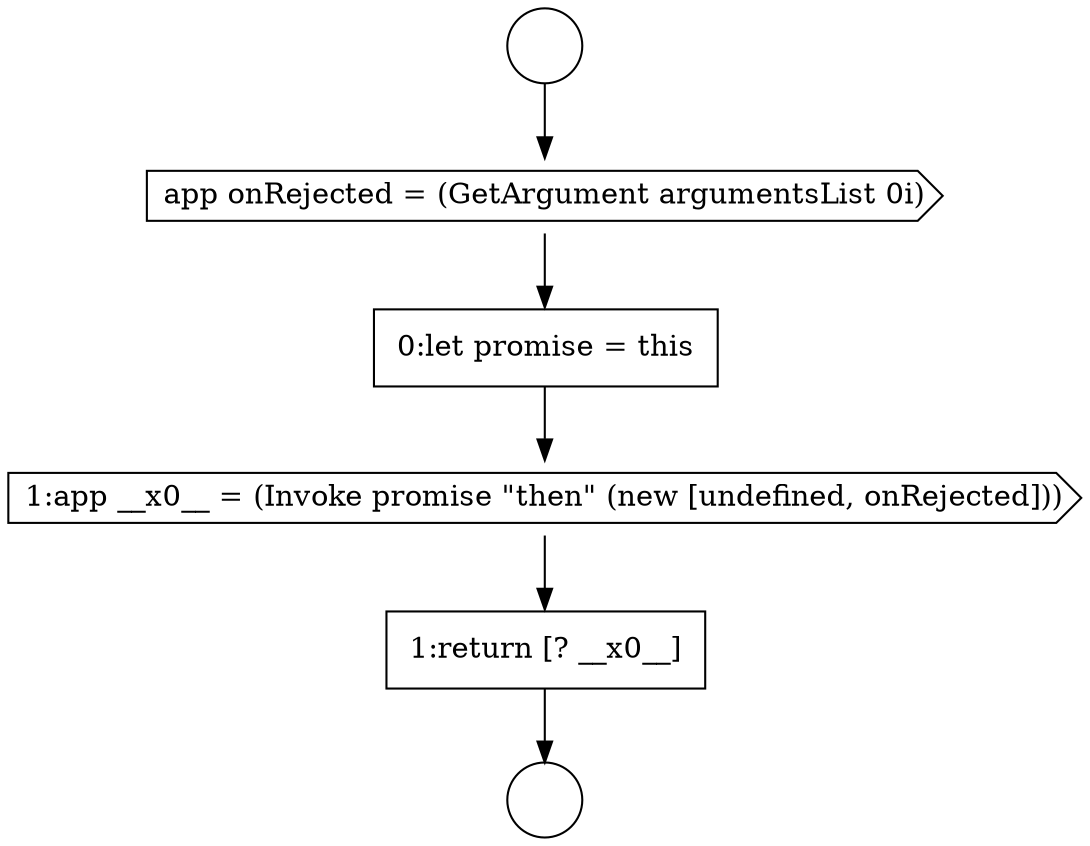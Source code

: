 digraph {
  node19052 [shape=cds, label=<<font color="black">1:app __x0__ = (Invoke promise &quot;then&quot; (new [undefined, onRejected]))</font>> color="black" fillcolor="white" style=filled]
  node19049 [shape=circle label=" " color="black" fillcolor="white" style=filled]
  node19050 [shape=cds, label=<<font color="black">app onRejected = (GetArgument argumentsList 0i)</font>> color="black" fillcolor="white" style=filled]
  node19051 [shape=none, margin=0, label=<<font color="black">
    <table border="0" cellborder="1" cellspacing="0" cellpadding="10">
      <tr><td align="left">0:let promise = this</td></tr>
    </table>
  </font>> color="black" fillcolor="white" style=filled]
  node19048 [shape=circle label=" " color="black" fillcolor="white" style=filled]
  node19053 [shape=none, margin=0, label=<<font color="black">
    <table border="0" cellborder="1" cellspacing="0" cellpadding="10">
      <tr><td align="left">1:return [? __x0__]</td></tr>
    </table>
  </font>> color="black" fillcolor="white" style=filled]
  node19053 -> node19049 [ color="black"]
  node19051 -> node19052 [ color="black"]
  node19048 -> node19050 [ color="black"]
  node19052 -> node19053 [ color="black"]
  node19050 -> node19051 [ color="black"]
}
